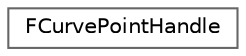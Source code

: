 digraph "Graphical Class Hierarchy"
{
 // INTERACTIVE_SVG=YES
 // LATEX_PDF_SIZE
  bgcolor="transparent";
  edge [fontname=Helvetica,fontsize=10,labelfontname=Helvetica,labelfontsize=10];
  node [fontname=Helvetica,fontsize=10,shape=box,height=0.2,width=0.4];
  rankdir="LR";
  Node0 [id="Node000000",label="FCurvePointHandle",height=0.2,width=0.4,color="grey40", fillcolor="white", style="filled",URL="$dd/d6c/structFCurvePointHandle.html",tooltip="A unique handle to a particular point handle (key, tangent handle etc) on a curve,..."];
}
